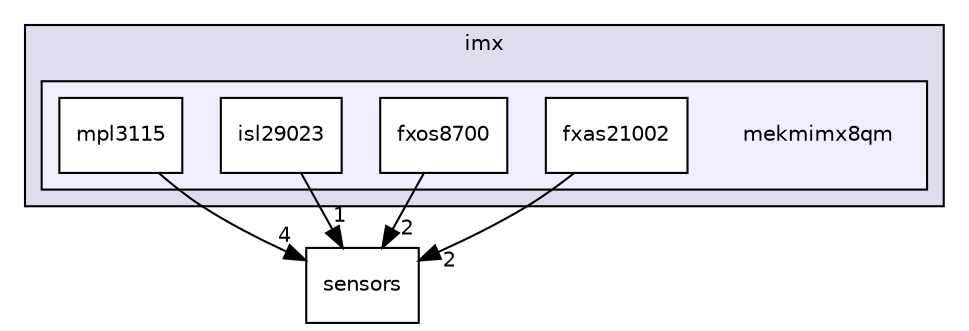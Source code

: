 digraph "driverexamples/imx/mekmimx8qm" {
  compound=true
  node [ fontsize="10", fontname="Helvetica"];
  edge [ labelfontsize="10", labelfontname="Helvetica"];
  subgraph clusterdir_7a9e006f98d20e9526e7f312f3c0744a {
    graph [ bgcolor="#ddddee", pencolor="black", label="imx" fontname="Helvetica", fontsize="10", URL="dir_7a9e006f98d20e9526e7f312f3c0744a.html"]
  subgraph clusterdir_cac466d31ff61a3c93a369f495016297 {
    graph [ bgcolor="#eeeeff", pencolor="black", label="" URL="dir_cac466d31ff61a3c93a369f495016297.html"];
    dir_cac466d31ff61a3c93a369f495016297 [shape=plaintext label="mekmimx8qm"];
    dir_7465430689ed7cff8205c83ba6691910 [shape=box label="fxas21002" color="black" fillcolor="white" style="filled" URL="dir_7465430689ed7cff8205c83ba6691910.html"];
    dir_4102229b319c139e359e90911b9b2d3e [shape=box label="fxos8700" color="black" fillcolor="white" style="filled" URL="dir_4102229b319c139e359e90911b9b2d3e.html"];
    dir_64b13e7b3726ee9a98a0d21133f79f03 [shape=box label="isl29023" color="black" fillcolor="white" style="filled" URL="dir_64b13e7b3726ee9a98a0d21133f79f03.html"];
    dir_a2bb6a6599dd7a1882a57f445b42c101 [shape=box label="mpl3115" color="black" fillcolor="white" style="filled" URL="dir_a2bb6a6599dd7a1882a57f445b42c101.html"];
  }
  }
  dir_c77a8e2546a9c75bbba96be2ef542c8e [shape=box label="sensors" URL="dir_c77a8e2546a9c75bbba96be2ef542c8e.html"];
  dir_64b13e7b3726ee9a98a0d21133f79f03->dir_c77a8e2546a9c75bbba96be2ef542c8e [headlabel="1", labeldistance=1.5 headhref="dir_000064_000084.html"];
  dir_a2bb6a6599dd7a1882a57f445b42c101->dir_c77a8e2546a9c75bbba96be2ef542c8e [headlabel="4", labeldistance=1.5 headhref="dir_000071_000084.html"];
  dir_4102229b319c139e359e90911b9b2d3e->dir_c77a8e2546a9c75bbba96be2ef542c8e [headlabel="2", labeldistance=1.5 headhref="dir_000062_000084.html"];
  dir_7465430689ed7cff8205c83ba6691910->dir_c77a8e2546a9c75bbba96be2ef542c8e [headlabel="2", labeldistance=1.5 headhref="dir_000058_000084.html"];
}
